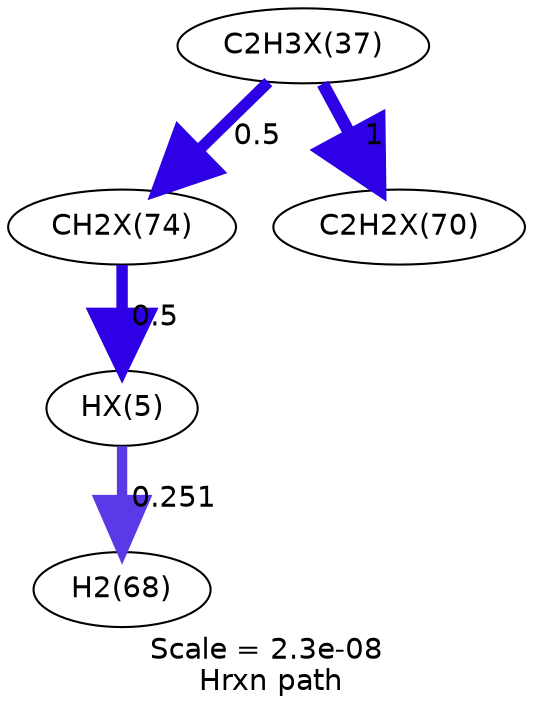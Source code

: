 digraph reaction_paths {
center=1;
s12 -> s8[fontname="Helvetica", style="setlinewidth(4.96)", arrowsize=2.48, color="0.7, 0.751, 0.9"
, label=" 0.251"];
s18 -> s12[fontname="Helvetica", style="setlinewidth(5.48)", arrowsize=2.74, color="0.7, 1, 0.9"
, label=" 0.5"];
s13 -> s18[fontname="Helvetica", style="setlinewidth(5.48)", arrowsize=2.74, color="0.7, 1, 0.9"
, label=" 0.5"];
s13 -> s17[fontname="Helvetica", style="setlinewidth(6)", arrowsize=3, color="0.7, 1.5, 0.9"
, label=" 1"];
s8 [ fontname="Helvetica", label="H2(68)"];
s12 [ fontname="Helvetica", label="HX(5)"];
s13 [ fontname="Helvetica", label="C2H3X(37)"];
s17 [ fontname="Helvetica", label="C2H2X(70)"];
s18 [ fontname="Helvetica", label="CH2X(74)"];
 label = "Scale = 2.3e-08\l Hrxn path";
 fontname = "Helvetica";
}
